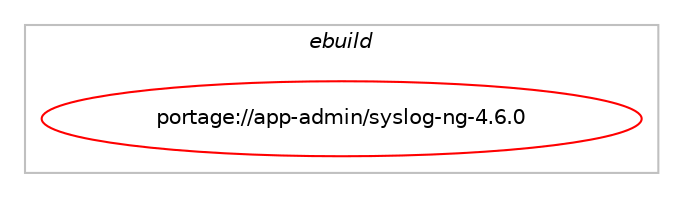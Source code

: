 digraph prolog {

# *************
# Graph options
# *************

newrank=true;
concentrate=true;
compound=true;
graph [rankdir=LR,fontname=Helvetica,fontsize=10,ranksep=1.5];#, ranksep=2.5, nodesep=0.2];
edge  [arrowhead=vee];
node  [fontname=Helvetica,fontsize=10];

# **********
# The ebuild
# **********

subgraph cluster_leftcol {
color=gray;
label=<<i>ebuild</i>>;
id [label="portage://app-admin/syslog-ng-4.6.0", color=red, width=4, href="../app-admin/syslog-ng-4.6.0.svg"];
}

# ****************
# The dependencies
# ****************

subgraph cluster_midcol {
color=gray;
label=<<i>dependencies</i>>;
subgraph cluster_compile {
fillcolor="#eeeeee";
style=filled;
label=<<i>compile</i>>;
# *** BEGIN UNKNOWN DEPENDENCY TYPE (TODO) ***
# id -> equal(use_conditional_group(positive,amqp,portage://app-admin/syslog-ng-4.6.0,[package_dependency(portage://app-admin/syslog-ng-4.6.0,install,no,net-libs,rabbitmq-c,greaterequal,[0.8.0,,,0.8.0],any_same_slot,[use(enable(ssl),none)])]))
# *** END UNKNOWN DEPENDENCY TYPE (TODO) ***

# *** BEGIN UNKNOWN DEPENDENCY TYPE (TODO) ***
# id -> equal(use_conditional_group(positive,caps,portage://app-admin/syslog-ng-4.6.0,[package_dependency(portage://app-admin/syslog-ng-4.6.0,install,no,sys-libs,libcap,none,[,,],[],[])]))
# *** END UNKNOWN DEPENDENCY TYPE (TODO) ***

# *** BEGIN UNKNOWN DEPENDENCY TYPE (TODO) ***
# id -> equal(use_conditional_group(positive,dbi,portage://app-admin/syslog-ng-4.6.0,[package_dependency(portage://app-admin/syslog-ng-4.6.0,install,no,dev-db,libdbi,greaterequal,[0.9.0,,,0.9.0],[],[])]))
# *** END UNKNOWN DEPENDENCY TYPE (TODO) ***

# *** BEGIN UNKNOWN DEPENDENCY TYPE (TODO) ***
# id -> equal(use_conditional_group(positive,geoip2,portage://app-admin/syslog-ng-4.6.0,[package_dependency(portage://app-admin/syslog-ng-4.6.0,install,no,dev-libs,libmaxminddb,none,[,,],any_same_slot,[])]))
# *** END UNKNOWN DEPENDENCY TYPE (TODO) ***

# *** BEGIN UNKNOWN DEPENDENCY TYPE (TODO) ***
# id -> equal(use_conditional_group(positive,grpc,portage://app-admin/syslog-ng-4.6.0,[package_dependency(portage://app-admin/syslog-ng-4.6.0,install,no,dev-libs,protobuf,none,[,,],any_same_slot,[]),package_dependency(portage://app-admin/syslog-ng-4.6.0,install,no,net-libs,grpc,none,[,,],any_same_slot,[])]))
# *** END UNKNOWN DEPENDENCY TYPE (TODO) ***

# *** BEGIN UNKNOWN DEPENDENCY TYPE (TODO) ***
# id -> equal(use_conditional_group(positive,http,portage://app-admin/syslog-ng-4.6.0,[package_dependency(portage://app-admin/syslog-ng-4.6.0,install,no,net-misc,curl,none,[,,],[],[])]))
# *** END UNKNOWN DEPENDENCY TYPE (TODO) ***

# *** BEGIN UNKNOWN DEPENDENCY TYPE (TODO) ***
# id -> equal(use_conditional_group(positive,json,portage://app-admin/syslog-ng-4.6.0,[package_dependency(portage://app-admin/syslog-ng-4.6.0,install,no,dev-libs,json-c,greaterequal,[0.9,,,0.9],any_same_slot,[])]))
# *** END UNKNOWN DEPENDENCY TYPE (TODO) ***

# *** BEGIN UNKNOWN DEPENDENCY TYPE (TODO) ***
# id -> equal(use_conditional_group(positive,kafka,portage://app-admin/syslog-ng-4.6.0,[package_dependency(portage://app-admin/syslog-ng-4.6.0,install,no,dev-libs,librdkafka,greaterequal,[1.0.0,,,1.0.0],any_same_slot,[])]))
# *** END UNKNOWN DEPENDENCY TYPE (TODO) ***

# *** BEGIN UNKNOWN DEPENDENCY TYPE (TODO) ***
# id -> equal(use_conditional_group(positive,mongodb,portage://app-admin/syslog-ng-4.6.0,[package_dependency(portage://app-admin/syslog-ng-4.6.0,install,no,dev-libs,mongo-c-driver,greaterequal,[1.2.0,,,1.2.0],[],[])]))
# *** END UNKNOWN DEPENDENCY TYPE (TODO) ***

# *** BEGIN UNKNOWN DEPENDENCY TYPE (TODO) ***
# id -> equal(use_conditional_group(positive,python,portage://app-admin/syslog-ng-4.6.0,[use_conditional_group(positive,python_single_target_python3_10,portage://app-admin/syslog-ng-4.6.0,[package_dependency(portage://app-admin/syslog-ng-4.6.0,install,no,dev-lang,python,none,[,,],[slot(3.10)],[])]),use_conditional_group(positive,python_single_target_python3_11,portage://app-admin/syslog-ng-4.6.0,[package_dependency(portage://app-admin/syslog-ng-4.6.0,install,no,dev-lang,python,none,[,,],[slot(3.11)],[])]),use_conditional_group(positive,python_single_target_python3_12,portage://app-admin/syslog-ng-4.6.0,[package_dependency(portage://app-admin/syslog-ng-4.6.0,install,no,dev-lang,python,none,[,,],[slot(3.12)],[])]),use_conditional_group(positive,python_single_target_python3_10,portage://app-admin/syslog-ng-4.6.0,[package_dependency(portage://app-admin/syslog-ng-4.6.0,install,no,dev-python,setuptools,none,[,,],[],[use(enable(python_targets_python3_10),negative)])]),use_conditional_group(positive,python_single_target_python3_11,portage://app-admin/syslog-ng-4.6.0,[package_dependency(portage://app-admin/syslog-ng-4.6.0,install,no,dev-python,setuptools,none,[,,],[],[use(enable(python_targets_python3_11),negative)])]),use_conditional_group(positive,python_single_target_python3_12,portage://app-admin/syslog-ng-4.6.0,[package_dependency(portage://app-admin/syslog-ng-4.6.0,install,no,dev-python,setuptools,none,[,,],[],[use(enable(python_targets_python3_12),negative)])])]))
# *** END UNKNOWN DEPENDENCY TYPE (TODO) ***

# *** BEGIN UNKNOWN DEPENDENCY TYPE (TODO) ***
# id -> equal(use_conditional_group(positive,redis,portage://app-admin/syslog-ng-4.6.0,[package_dependency(portage://app-admin/syslog-ng-4.6.0,install,no,dev-libs,hiredis,greaterequal,[0.11.0,,,0.11.0],any_same_slot,[])]))
# *** END UNKNOWN DEPENDENCY TYPE (TODO) ***

# *** BEGIN UNKNOWN DEPENDENCY TYPE (TODO) ***
# id -> equal(use_conditional_group(positive,smtp,portage://app-admin/syslog-ng-4.6.0,[package_dependency(portage://app-admin/syslog-ng-4.6.0,install,no,net-libs,libesmtp,none,[,,],any_same_slot,[])]))
# *** END UNKNOWN DEPENDENCY TYPE (TODO) ***

# *** BEGIN UNKNOWN DEPENDENCY TYPE (TODO) ***
# id -> equal(use_conditional_group(positive,snmp,portage://app-admin/syslog-ng-4.6.0,[package_dependency(portage://app-admin/syslog-ng-4.6.0,install,no,net-analyzer,net-snmp,none,[,,],[slot(0),equal],[])]))
# *** END UNKNOWN DEPENDENCY TYPE (TODO) ***

# *** BEGIN UNKNOWN DEPENDENCY TYPE (TODO) ***
# id -> equal(use_conditional_group(positive,spoof-source,portage://app-admin/syslog-ng-4.6.0,[package_dependency(portage://app-admin/syslog-ng-4.6.0,install,no,net-libs,libnet,none,[,,],[slot(1.1)],[])]))
# *** END UNKNOWN DEPENDENCY TYPE (TODO) ***

# *** BEGIN UNKNOWN DEPENDENCY TYPE (TODO) ***
# id -> equal(use_conditional_group(positive,systemd,portage://app-admin/syslog-ng-4.6.0,[package_dependency(portage://app-admin/syslog-ng-4.6.0,install,no,sys-apps,systemd,none,[,,],any_same_slot,[])]))
# *** END UNKNOWN DEPENDENCY TYPE (TODO) ***

# *** BEGIN UNKNOWN DEPENDENCY TYPE (TODO) ***
# id -> equal(use_conditional_group(positive,tcpd,portage://app-admin/syslog-ng-4.6.0,[package_dependency(portage://app-admin/syslog-ng-4.6.0,install,no,sys-apps,tcp-wrappers,greaterequal,[7.6,,,7.6],[],[])]))
# *** END UNKNOWN DEPENDENCY TYPE (TODO) ***

# *** BEGIN UNKNOWN DEPENDENCY TYPE (TODO) ***
# id -> equal(use_conditional_group(positive,test,portage://app-admin/syslog-ng-4.6.0,[package_dependency(portage://app-admin/syslog-ng-4.6.0,install,no,dev-libs,criterion,none,[,,],[],[])]))
# *** END UNKNOWN DEPENDENCY TYPE (TODO) ***

# *** BEGIN UNKNOWN DEPENDENCY TYPE (TODO) ***
# id -> equal(package_dependency(portage://app-admin/syslog-ng-4.6.0,install,no,dev-libs,glib,greaterequal,[2.10.1,,,2.10.1],[slot(2)],[]))
# *** END UNKNOWN DEPENDENCY TYPE (TODO) ***

# *** BEGIN UNKNOWN DEPENDENCY TYPE (TODO) ***
# id -> equal(package_dependency(portage://app-admin/syslog-ng-4.6.0,install,no,dev-libs,ivykis,greaterequal,[0.42.4,,,0.42.4],[],[]))
# *** END UNKNOWN DEPENDENCY TYPE (TODO) ***

# *** BEGIN UNKNOWN DEPENDENCY TYPE (TODO) ***
# id -> equal(package_dependency(portage://app-admin/syslog-ng-4.6.0,install,no,dev-libs,libpcre2,greaterequal,[10.0,,,10.0],[],[]))
# *** END UNKNOWN DEPENDENCY TYPE (TODO) ***

# *** BEGIN UNKNOWN DEPENDENCY TYPE (TODO) ***
# id -> equal(package_dependency(portage://app-admin/syslog-ng-4.6.0,install,no,dev-libs,openssl,none,[,,],[slot(0),equal],[]))
# *** END UNKNOWN DEPENDENCY TYPE (TODO) ***

# *** BEGIN UNKNOWN DEPENDENCY TYPE (TODO) ***
# id -> equal(package_dependency(portage://app-admin/syslog-ng-4.6.0,install,weak,dev-libs,eventlog,none,[,,],[],[]))
# *** END UNKNOWN DEPENDENCY TYPE (TODO) ***

}
subgraph cluster_compileandrun {
fillcolor="#eeeeee";
style=filled;
label=<<i>compile and run</i>>;
}
subgraph cluster_run {
fillcolor="#eeeeee";
style=filled;
label=<<i>run</i>>;
# *** BEGIN UNKNOWN DEPENDENCY TYPE (TODO) ***
# id -> equal(use_conditional_group(positive,amqp,portage://app-admin/syslog-ng-4.6.0,[package_dependency(portage://app-admin/syslog-ng-4.6.0,run,no,net-libs,rabbitmq-c,greaterequal,[0.8.0,,,0.8.0],any_same_slot,[use(enable(ssl),none)])]))
# *** END UNKNOWN DEPENDENCY TYPE (TODO) ***

# *** BEGIN UNKNOWN DEPENDENCY TYPE (TODO) ***
# id -> equal(use_conditional_group(positive,caps,portage://app-admin/syslog-ng-4.6.0,[package_dependency(portage://app-admin/syslog-ng-4.6.0,run,no,sys-libs,libcap,none,[,,],[],[])]))
# *** END UNKNOWN DEPENDENCY TYPE (TODO) ***

# *** BEGIN UNKNOWN DEPENDENCY TYPE (TODO) ***
# id -> equal(use_conditional_group(positive,dbi,portage://app-admin/syslog-ng-4.6.0,[package_dependency(portage://app-admin/syslog-ng-4.6.0,run,no,dev-db,libdbi,greaterequal,[0.9.0,,,0.9.0],[],[])]))
# *** END UNKNOWN DEPENDENCY TYPE (TODO) ***

# *** BEGIN UNKNOWN DEPENDENCY TYPE (TODO) ***
# id -> equal(use_conditional_group(positive,geoip2,portage://app-admin/syslog-ng-4.6.0,[package_dependency(portage://app-admin/syslog-ng-4.6.0,run,no,dev-libs,libmaxminddb,none,[,,],any_same_slot,[])]))
# *** END UNKNOWN DEPENDENCY TYPE (TODO) ***

# *** BEGIN UNKNOWN DEPENDENCY TYPE (TODO) ***
# id -> equal(use_conditional_group(positive,grpc,portage://app-admin/syslog-ng-4.6.0,[package_dependency(portage://app-admin/syslog-ng-4.6.0,run,no,dev-libs,protobuf,none,[,,],any_same_slot,[]),package_dependency(portage://app-admin/syslog-ng-4.6.0,run,no,net-libs,grpc,none,[,,],any_same_slot,[])]))
# *** END UNKNOWN DEPENDENCY TYPE (TODO) ***

# *** BEGIN UNKNOWN DEPENDENCY TYPE (TODO) ***
# id -> equal(use_conditional_group(positive,http,portage://app-admin/syslog-ng-4.6.0,[package_dependency(portage://app-admin/syslog-ng-4.6.0,run,no,net-misc,curl,none,[,,],[],[])]))
# *** END UNKNOWN DEPENDENCY TYPE (TODO) ***

# *** BEGIN UNKNOWN DEPENDENCY TYPE (TODO) ***
# id -> equal(use_conditional_group(positive,json,portage://app-admin/syslog-ng-4.6.0,[package_dependency(portage://app-admin/syslog-ng-4.6.0,run,no,dev-libs,json-c,greaterequal,[0.9,,,0.9],any_same_slot,[])]))
# *** END UNKNOWN DEPENDENCY TYPE (TODO) ***

# *** BEGIN UNKNOWN DEPENDENCY TYPE (TODO) ***
# id -> equal(use_conditional_group(positive,kafka,portage://app-admin/syslog-ng-4.6.0,[package_dependency(portage://app-admin/syslog-ng-4.6.0,run,no,dev-libs,librdkafka,greaterequal,[1.0.0,,,1.0.0],any_same_slot,[])]))
# *** END UNKNOWN DEPENDENCY TYPE (TODO) ***

# *** BEGIN UNKNOWN DEPENDENCY TYPE (TODO) ***
# id -> equal(use_conditional_group(positive,mongodb,portage://app-admin/syslog-ng-4.6.0,[package_dependency(portage://app-admin/syslog-ng-4.6.0,run,no,dev-libs,mongo-c-driver,greaterequal,[1.2.0,,,1.2.0],[],[])]))
# *** END UNKNOWN DEPENDENCY TYPE (TODO) ***

# *** BEGIN UNKNOWN DEPENDENCY TYPE (TODO) ***
# id -> equal(use_conditional_group(positive,python,portage://app-admin/syslog-ng-4.6.0,[use_conditional_group(positive,python_single_target_python3_10,portage://app-admin/syslog-ng-4.6.0,[package_dependency(portage://app-admin/syslog-ng-4.6.0,run,no,dev-lang,python,none,[,,],[slot(3.10)],[])]),use_conditional_group(positive,python_single_target_python3_11,portage://app-admin/syslog-ng-4.6.0,[package_dependency(portage://app-admin/syslog-ng-4.6.0,run,no,dev-lang,python,none,[,,],[slot(3.11)],[])]),use_conditional_group(positive,python_single_target_python3_12,portage://app-admin/syslog-ng-4.6.0,[package_dependency(portage://app-admin/syslog-ng-4.6.0,run,no,dev-lang,python,none,[,,],[slot(3.12)],[])]),use_conditional_group(positive,python_single_target_python3_10,portage://app-admin/syslog-ng-4.6.0,[package_dependency(portage://app-admin/syslog-ng-4.6.0,run,no,dev-python,setuptools,none,[,,],[],[use(enable(python_targets_python3_10),negative)])]),use_conditional_group(positive,python_single_target_python3_11,portage://app-admin/syslog-ng-4.6.0,[package_dependency(portage://app-admin/syslog-ng-4.6.0,run,no,dev-python,setuptools,none,[,,],[],[use(enable(python_targets_python3_11),negative)])]),use_conditional_group(positive,python_single_target_python3_12,portage://app-admin/syslog-ng-4.6.0,[package_dependency(portage://app-admin/syslog-ng-4.6.0,run,no,dev-python,setuptools,none,[,,],[],[use(enable(python_targets_python3_12),negative)])])]))
# *** END UNKNOWN DEPENDENCY TYPE (TODO) ***

# *** BEGIN UNKNOWN DEPENDENCY TYPE (TODO) ***
# id -> equal(use_conditional_group(positive,redis,portage://app-admin/syslog-ng-4.6.0,[package_dependency(portage://app-admin/syslog-ng-4.6.0,run,no,dev-libs,hiredis,greaterequal,[0.11.0,,,0.11.0],any_same_slot,[])]))
# *** END UNKNOWN DEPENDENCY TYPE (TODO) ***

# *** BEGIN UNKNOWN DEPENDENCY TYPE (TODO) ***
# id -> equal(use_conditional_group(positive,smtp,portage://app-admin/syslog-ng-4.6.0,[package_dependency(portage://app-admin/syslog-ng-4.6.0,run,no,net-libs,libesmtp,none,[,,],any_same_slot,[])]))
# *** END UNKNOWN DEPENDENCY TYPE (TODO) ***

# *** BEGIN UNKNOWN DEPENDENCY TYPE (TODO) ***
# id -> equal(use_conditional_group(positive,snmp,portage://app-admin/syslog-ng-4.6.0,[package_dependency(portage://app-admin/syslog-ng-4.6.0,run,no,net-analyzer,net-snmp,none,[,,],[slot(0),equal],[])]))
# *** END UNKNOWN DEPENDENCY TYPE (TODO) ***

# *** BEGIN UNKNOWN DEPENDENCY TYPE (TODO) ***
# id -> equal(use_conditional_group(positive,spoof-source,portage://app-admin/syslog-ng-4.6.0,[package_dependency(portage://app-admin/syslog-ng-4.6.0,run,no,net-libs,libnet,none,[,,],[slot(1.1)],[])]))
# *** END UNKNOWN DEPENDENCY TYPE (TODO) ***

# *** BEGIN UNKNOWN DEPENDENCY TYPE (TODO) ***
# id -> equal(use_conditional_group(positive,systemd,portage://app-admin/syslog-ng-4.6.0,[package_dependency(portage://app-admin/syslog-ng-4.6.0,run,no,sys-apps,systemd,none,[,,],any_same_slot,[])]))
# *** END UNKNOWN DEPENDENCY TYPE (TODO) ***

# *** BEGIN UNKNOWN DEPENDENCY TYPE (TODO) ***
# id -> equal(use_conditional_group(positive,tcpd,portage://app-admin/syslog-ng-4.6.0,[package_dependency(portage://app-admin/syslog-ng-4.6.0,run,no,sys-apps,tcp-wrappers,greaterequal,[7.6,,,7.6],[],[])]))
# *** END UNKNOWN DEPENDENCY TYPE (TODO) ***

# *** BEGIN UNKNOWN DEPENDENCY TYPE (TODO) ***
# id -> equal(package_dependency(portage://app-admin/syslog-ng-4.6.0,run,no,dev-libs,glib,greaterequal,[2.10.1,,,2.10.1],[slot(2)],[]))
# *** END UNKNOWN DEPENDENCY TYPE (TODO) ***

# *** BEGIN UNKNOWN DEPENDENCY TYPE (TODO) ***
# id -> equal(package_dependency(portage://app-admin/syslog-ng-4.6.0,run,no,dev-libs,ivykis,greaterequal,[0.42.4,,,0.42.4],[],[]))
# *** END UNKNOWN DEPENDENCY TYPE (TODO) ***

# *** BEGIN UNKNOWN DEPENDENCY TYPE (TODO) ***
# id -> equal(package_dependency(portage://app-admin/syslog-ng-4.6.0,run,no,dev-libs,libpcre2,greaterequal,[10.0,,,10.0],[],[]))
# *** END UNKNOWN DEPENDENCY TYPE (TODO) ***

# *** BEGIN UNKNOWN DEPENDENCY TYPE (TODO) ***
# id -> equal(package_dependency(portage://app-admin/syslog-ng-4.6.0,run,no,dev-libs,openssl,none,[,,],[slot(0),equal],[]))
# *** END UNKNOWN DEPENDENCY TYPE (TODO) ***

# *** BEGIN UNKNOWN DEPENDENCY TYPE (TODO) ***
# id -> equal(package_dependency(portage://app-admin/syslog-ng-4.6.0,run,weak,dev-libs,eventlog,none,[,,],[],[]))
# *** END UNKNOWN DEPENDENCY TYPE (TODO) ***

}
}

# **************
# The candidates
# **************

subgraph cluster_choices {
rank=same;
color=gray;
label=<<i>candidates</i>>;

}

}
